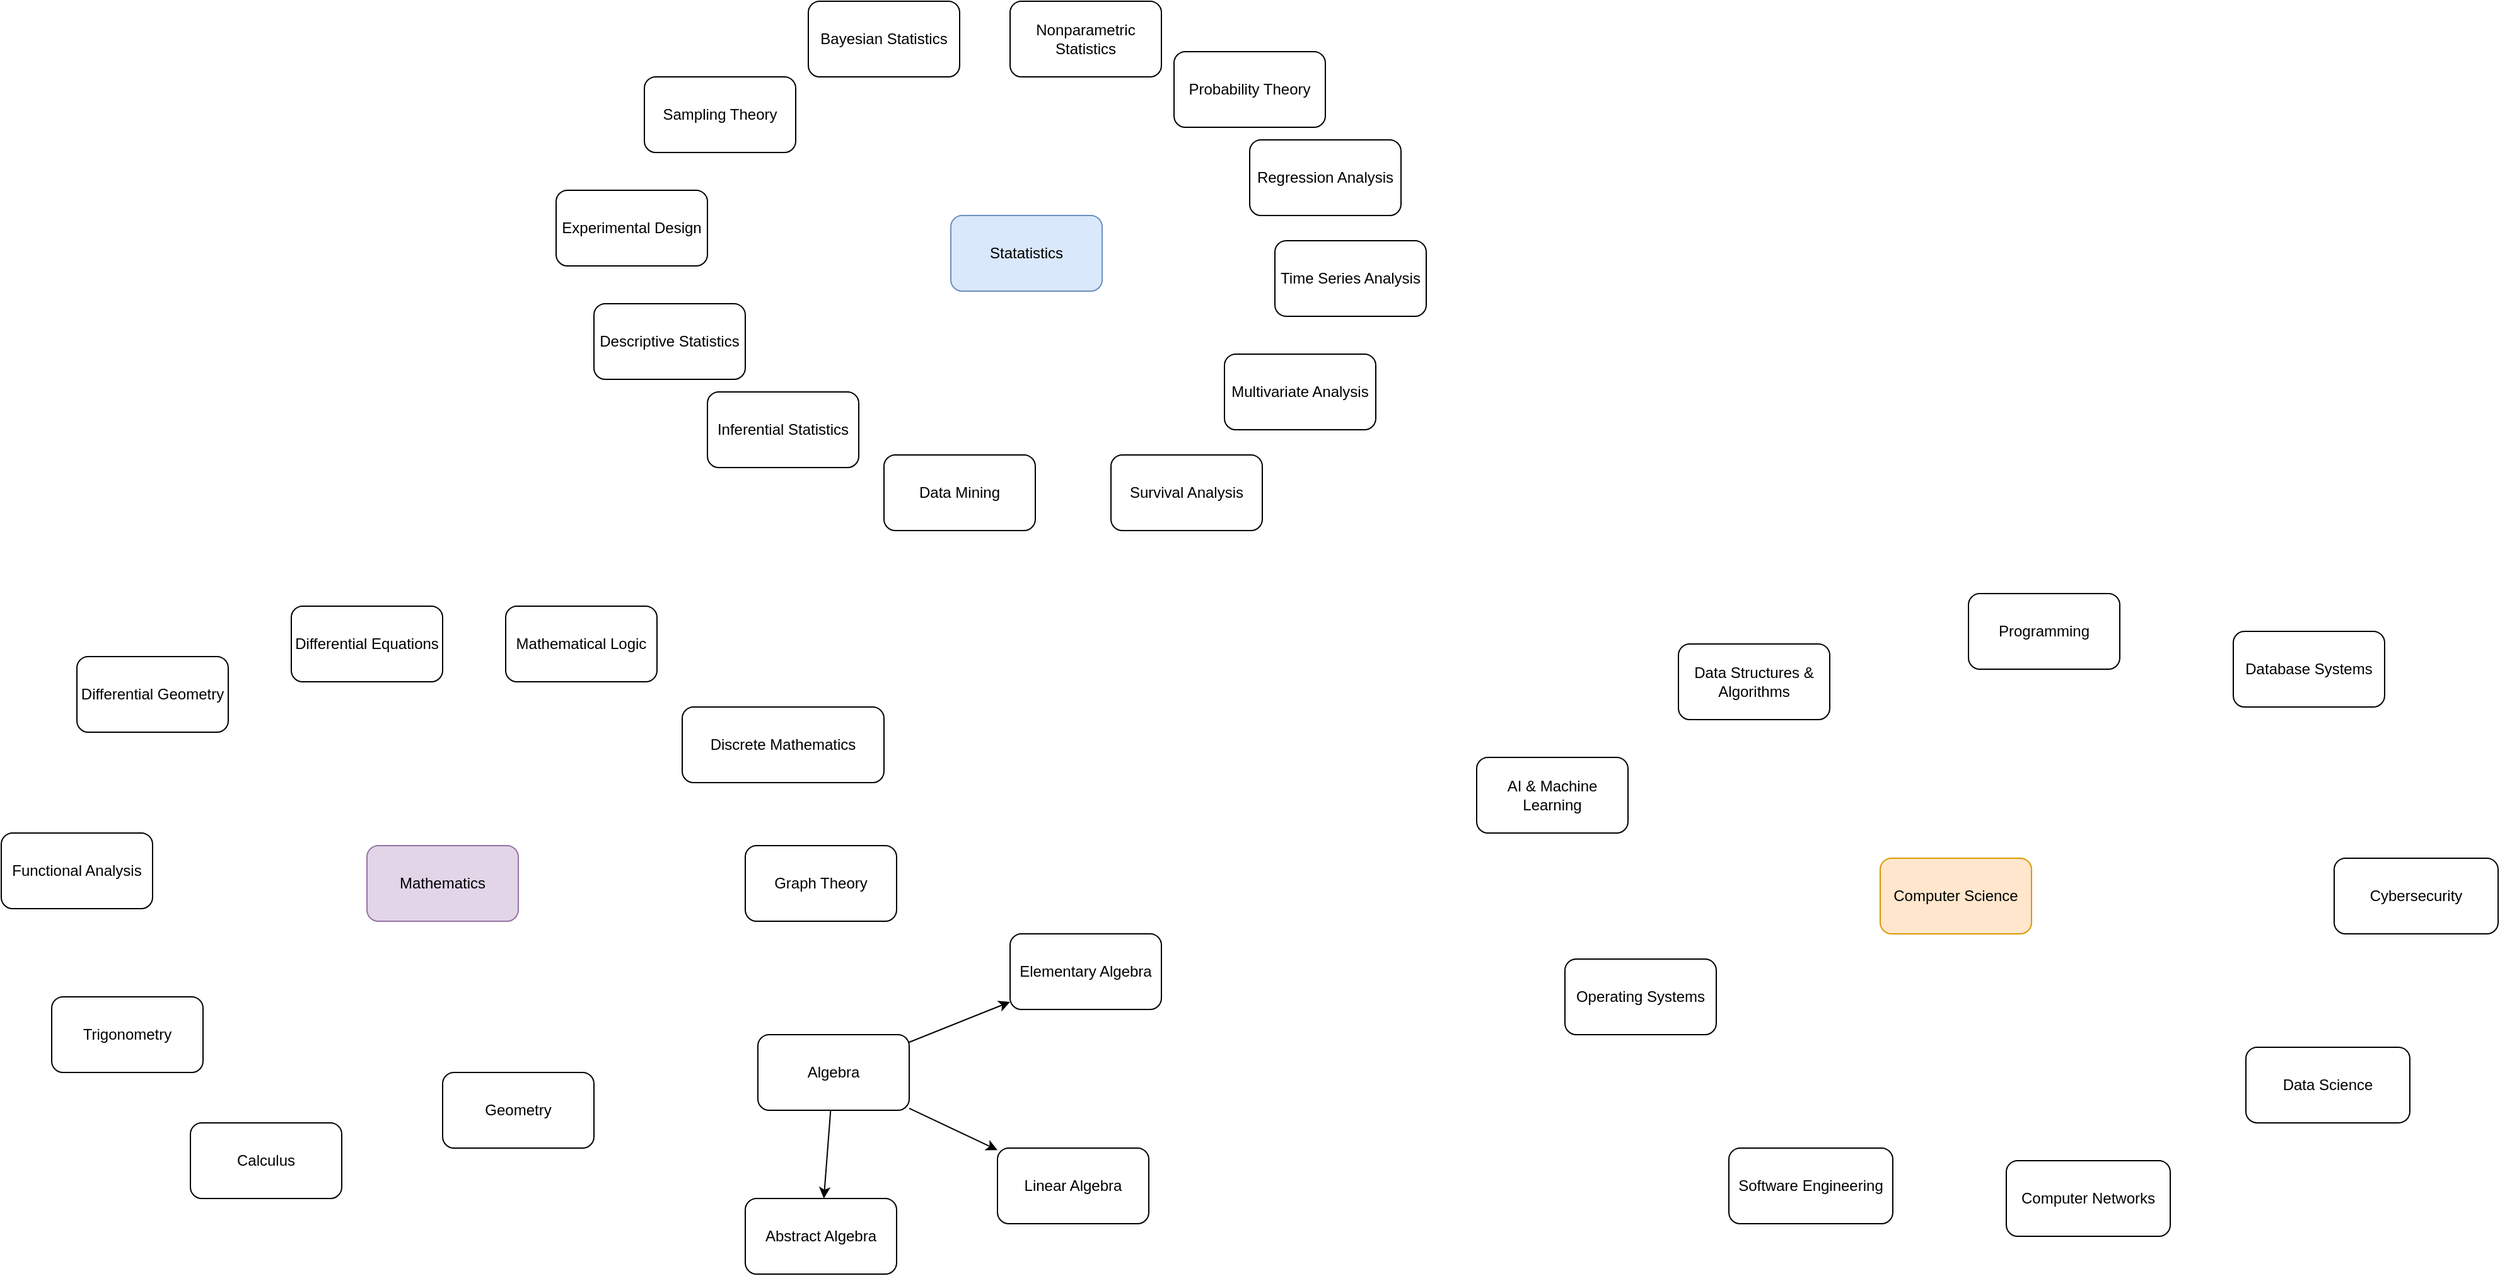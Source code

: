 <mxfile version="28.2.5">
  <diagram name="Page-1" id="p0OMV5ZRaiF7G75ynUCO">
    <mxGraphModel dx="2427" dy="1742" grid="1" gridSize="10" guides="1" tooltips="1" connect="1" arrows="1" fold="1" page="1" pageScale="1" pageWidth="850" pageHeight="1100" math="0" shadow="0">
      <root>
        <mxCell id="0" />
        <mxCell id="1" parent="0" />
        <mxCell id="CiDz0tIxBXkFjogCp8z9-14" value="Mathematics" style="rounded=1;whiteSpace=wrap;html=1;fillColor=#e1d5e7;strokeColor=#9673a6;" vertex="1" parent="1">
          <mxGeometry x="90" y="330" width="120" height="60" as="geometry" />
        </mxCell>
        <mxCell id="CiDz0tIxBXkFjogCp8z9-15" value="Statatistics" style="rounded=1;whiteSpace=wrap;html=1;fillColor=#dae8fc;strokeColor=#6c8ebf;" vertex="1" parent="1">
          <mxGeometry x="553" y="-170" width="120" height="60" as="geometry" />
        </mxCell>
        <mxCell id="CiDz0tIxBXkFjogCp8z9-16" value="Computer Science" style="rounded=1;whiteSpace=wrap;html=1;fillColor=#ffe6cc;strokeColor=#d79b00;" vertex="1" parent="1">
          <mxGeometry x="1290" y="340" width="120" height="60" as="geometry" />
        </mxCell>
        <mxCell id="CiDz0tIxBXkFjogCp8z9-22" value="Programming" style="rounded=1;whiteSpace=wrap;html=1;" vertex="1" parent="1">
          <mxGeometry x="1360" y="130" width="120" height="60" as="geometry" />
        </mxCell>
        <mxCell id="CiDz0tIxBXkFjogCp8z9-23" value="Data Structures &amp;amp; Algorithms" style="rounded=1;whiteSpace=wrap;html=1;" vertex="1" parent="1">
          <mxGeometry x="1130" y="170" width="120" height="60" as="geometry" />
        </mxCell>
        <mxCell id="CiDz0tIxBXkFjogCp8z9-24" value="Operating Systems" style="rounded=1;whiteSpace=wrap;html=1;" vertex="1" parent="1">
          <mxGeometry x="1040" y="420" width="120" height="60" as="geometry" />
        </mxCell>
        <mxCell id="CiDz0tIxBXkFjogCp8z9-25" value="Database Systems" style="rounded=1;whiteSpace=wrap;html=1;" vertex="1" parent="1">
          <mxGeometry x="1570" y="160" width="120" height="60" as="geometry" />
        </mxCell>
        <mxCell id="CiDz0tIxBXkFjogCp8z9-26" value="AI &amp;amp; Machine Learning" style="rounded=1;whiteSpace=wrap;html=1;" vertex="1" parent="1">
          <mxGeometry x="970" y="260" width="120" height="60" as="geometry" />
        </mxCell>
        <mxCell id="CiDz0tIxBXkFjogCp8z9-27" value="Software Engineering" style="rounded=1;whiteSpace=wrap;html=1;" vertex="1" parent="1">
          <mxGeometry x="1170" y="570" width="130" height="60" as="geometry" />
        </mxCell>
        <mxCell id="CiDz0tIxBXkFjogCp8z9-28" value="Computer Networks" style="rounded=1;whiteSpace=wrap;html=1;" vertex="1" parent="1">
          <mxGeometry x="1390" y="580" width="130" height="60" as="geometry" />
        </mxCell>
        <mxCell id="CiDz0tIxBXkFjogCp8z9-29" value="Cybersecurity" style="rounded=1;whiteSpace=wrap;html=1;" vertex="1" parent="1">
          <mxGeometry x="1650" y="340" width="130" height="60" as="geometry" />
        </mxCell>
        <mxCell id="CiDz0tIxBXkFjogCp8z9-30" value="Data Science" style="rounded=1;whiteSpace=wrap;html=1;" vertex="1" parent="1">
          <mxGeometry x="1580" y="490" width="130" height="60" as="geometry" />
        </mxCell>
        <mxCell id="CiDz0tIxBXkFjogCp8z9-59" style="rounded=0;orthogonalLoop=1;jettySize=auto;html=1;" edge="1" parent="1" source="CiDz0tIxBXkFjogCp8z9-31" target="CiDz0tIxBXkFjogCp8z9-56">
          <mxGeometry relative="1" as="geometry" />
        </mxCell>
        <mxCell id="CiDz0tIxBXkFjogCp8z9-60" style="rounded=0;orthogonalLoop=1;jettySize=auto;html=1;" edge="1" parent="1" source="CiDz0tIxBXkFjogCp8z9-31" target="CiDz0tIxBXkFjogCp8z9-57">
          <mxGeometry relative="1" as="geometry" />
        </mxCell>
        <mxCell id="CiDz0tIxBXkFjogCp8z9-61" style="rounded=0;orthogonalLoop=1;jettySize=auto;html=1;" edge="1" parent="1" source="CiDz0tIxBXkFjogCp8z9-31" target="CiDz0tIxBXkFjogCp8z9-58">
          <mxGeometry relative="1" as="geometry" />
        </mxCell>
        <mxCell id="CiDz0tIxBXkFjogCp8z9-31" value="Algebra" style="rounded=1;whiteSpace=wrap;html=1;" vertex="1" parent="1">
          <mxGeometry x="400" y="480" width="120" height="60" as="geometry" />
        </mxCell>
        <mxCell id="CiDz0tIxBXkFjogCp8z9-32" value="Geometry" style="rounded=1;whiteSpace=wrap;html=1;" vertex="1" parent="1">
          <mxGeometry x="150" y="510" width="120" height="60" as="geometry" />
        </mxCell>
        <mxCell id="CiDz0tIxBXkFjogCp8z9-34" value="Calculus" style="rounded=1;whiteSpace=wrap;html=1;" vertex="1" parent="1">
          <mxGeometry x="-50" y="550" width="120" height="60" as="geometry" />
        </mxCell>
        <mxCell id="CiDz0tIxBXkFjogCp8z9-35" value="Trigonometry" style="rounded=1;whiteSpace=wrap;html=1;" vertex="1" parent="1">
          <mxGeometry x="-160" y="450" width="120" height="60" as="geometry" />
        </mxCell>
        <mxCell id="CiDz0tIxBXkFjogCp8z9-36" value="Descriptive Statistics" style="rounded=1;whiteSpace=wrap;html=1;" vertex="1" parent="1">
          <mxGeometry x="270" y="-100" width="120" height="60" as="geometry" />
        </mxCell>
        <mxCell id="CiDz0tIxBXkFjogCp8z9-37" value="Inferential Statistics" style="rounded=1;whiteSpace=wrap;html=1;" vertex="1" parent="1">
          <mxGeometry x="360" y="-30" width="120" height="60" as="geometry" />
        </mxCell>
        <mxCell id="CiDz0tIxBXkFjogCp8z9-38" value="Probability Theory" style="rounded=1;whiteSpace=wrap;html=1;" vertex="1" parent="1">
          <mxGeometry x="730" y="-300" width="120" height="60" as="geometry" />
        </mxCell>
        <mxCell id="CiDz0tIxBXkFjogCp8z9-39" value="Experimental Design" style="rounded=1;whiteSpace=wrap;html=1;" vertex="1" parent="1">
          <mxGeometry x="240" y="-190" width="120" height="60" as="geometry" />
        </mxCell>
        <mxCell id="CiDz0tIxBXkFjogCp8z9-40" value="Data Mining" style="rounded=1;whiteSpace=wrap;html=1;" vertex="1" parent="1">
          <mxGeometry x="500" y="20" width="120" height="60" as="geometry" />
        </mxCell>
        <mxCell id="CiDz0tIxBXkFjogCp8z9-41" value="Sampling Theory" style="rounded=1;whiteSpace=wrap;html=1;" vertex="1" parent="1">
          <mxGeometry x="310" y="-280" width="120" height="60" as="geometry" />
        </mxCell>
        <mxCell id="CiDz0tIxBXkFjogCp8z9-42" value="Nonparametric Statistics" style="rounded=1;whiteSpace=wrap;html=1;" vertex="1" parent="1">
          <mxGeometry x="600" y="-340" width="120" height="60" as="geometry" />
        </mxCell>
        <mxCell id="CiDz0tIxBXkFjogCp8z9-43" value="Bayesian Statistics" style="rounded=1;whiteSpace=wrap;html=1;" vertex="1" parent="1">
          <mxGeometry x="440" y="-340" width="120" height="60" as="geometry" />
        </mxCell>
        <mxCell id="CiDz0tIxBXkFjogCp8z9-44" value="Regression Analysis" style="rounded=1;whiteSpace=wrap;html=1;" vertex="1" parent="1">
          <mxGeometry x="790" y="-230" width="120" height="60" as="geometry" />
        </mxCell>
        <mxCell id="CiDz0tIxBXkFjogCp8z9-45" value="Time Series Analysis" style="rounded=1;whiteSpace=wrap;html=1;" vertex="1" parent="1">
          <mxGeometry x="810" y="-150" width="120" height="60" as="geometry" />
        </mxCell>
        <mxCell id="CiDz0tIxBXkFjogCp8z9-46" value="Multivariate Analysis" style="rounded=1;whiteSpace=wrap;html=1;" vertex="1" parent="1">
          <mxGeometry x="770" y="-60" width="120" height="60" as="geometry" />
        </mxCell>
        <mxCell id="CiDz0tIxBXkFjogCp8z9-47" value="Survival Analysis" style="rounded=1;whiteSpace=wrap;html=1;" vertex="1" parent="1">
          <mxGeometry x="680" y="20" width="120" height="60" as="geometry" />
        </mxCell>
        <mxCell id="CiDz0tIxBXkFjogCp8z9-48" value="Graph Theory" style="rounded=1;whiteSpace=wrap;html=1;" vertex="1" parent="1">
          <mxGeometry x="390" y="330" width="120" height="60" as="geometry" />
        </mxCell>
        <mxCell id="CiDz0tIxBXkFjogCp8z9-49" value="Mathematical Logic" style="rounded=1;whiteSpace=wrap;html=1;" vertex="1" parent="1">
          <mxGeometry x="200" y="140" width="120" height="60" as="geometry" />
        </mxCell>
        <mxCell id="CiDz0tIxBXkFjogCp8z9-50" value="Discrete Mathematics" style="rounded=1;whiteSpace=wrap;html=1;" vertex="1" parent="1">
          <mxGeometry x="340" y="220" width="160" height="60" as="geometry" />
        </mxCell>
        <mxCell id="CiDz0tIxBXkFjogCp8z9-51" value="Differential Equations" style="rounded=1;whiteSpace=wrap;html=1;" vertex="1" parent="1">
          <mxGeometry x="30" y="140" width="120" height="60" as="geometry" />
        </mxCell>
        <mxCell id="CiDz0tIxBXkFjogCp8z9-52" value="Differential Geometry" style="rounded=1;whiteSpace=wrap;html=1;" vertex="1" parent="1">
          <mxGeometry x="-140" y="180" width="120" height="60" as="geometry" />
        </mxCell>
        <mxCell id="CiDz0tIxBXkFjogCp8z9-53" value="Functional Analysis" style="rounded=1;whiteSpace=wrap;html=1;" vertex="1" parent="1">
          <mxGeometry x="-200" y="320" width="120" height="60" as="geometry" />
        </mxCell>
        <mxCell id="CiDz0tIxBXkFjogCp8z9-56" value="Elementary Algebra" style="rounded=1;whiteSpace=wrap;html=1;" vertex="1" parent="1">
          <mxGeometry x="600" y="400" width="120" height="60" as="geometry" />
        </mxCell>
        <mxCell id="CiDz0tIxBXkFjogCp8z9-57" value="Linear Algebra" style="rounded=1;whiteSpace=wrap;html=1;" vertex="1" parent="1">
          <mxGeometry x="590" y="570" width="120" height="60" as="geometry" />
        </mxCell>
        <mxCell id="CiDz0tIxBXkFjogCp8z9-58" value="Abstract Algebra" style="rounded=1;whiteSpace=wrap;html=1;" vertex="1" parent="1">
          <mxGeometry x="390" y="610" width="120" height="60" as="geometry" />
        </mxCell>
      </root>
    </mxGraphModel>
  </diagram>
</mxfile>
